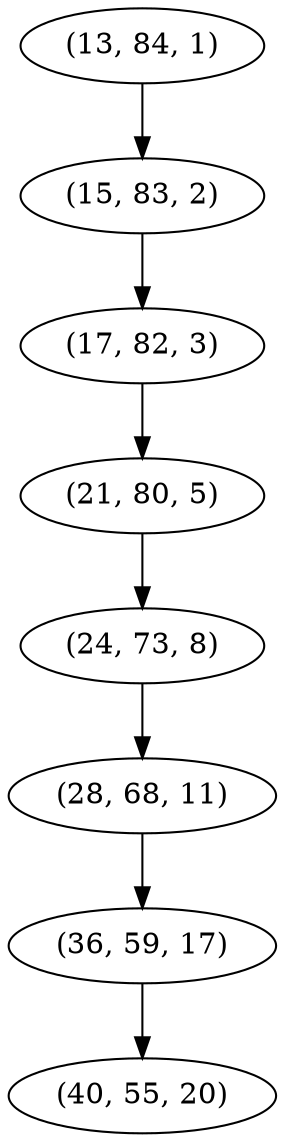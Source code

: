 digraph tree {
    "(13, 84, 1)";
    "(15, 83, 2)";
    "(17, 82, 3)";
    "(21, 80, 5)";
    "(24, 73, 8)";
    "(28, 68, 11)";
    "(36, 59, 17)";
    "(40, 55, 20)";
    "(13, 84, 1)" -> "(15, 83, 2)";
    "(15, 83, 2)" -> "(17, 82, 3)";
    "(17, 82, 3)" -> "(21, 80, 5)";
    "(21, 80, 5)" -> "(24, 73, 8)";
    "(24, 73, 8)" -> "(28, 68, 11)";
    "(28, 68, 11)" -> "(36, 59, 17)";
    "(36, 59, 17)" -> "(40, 55, 20)";
}
